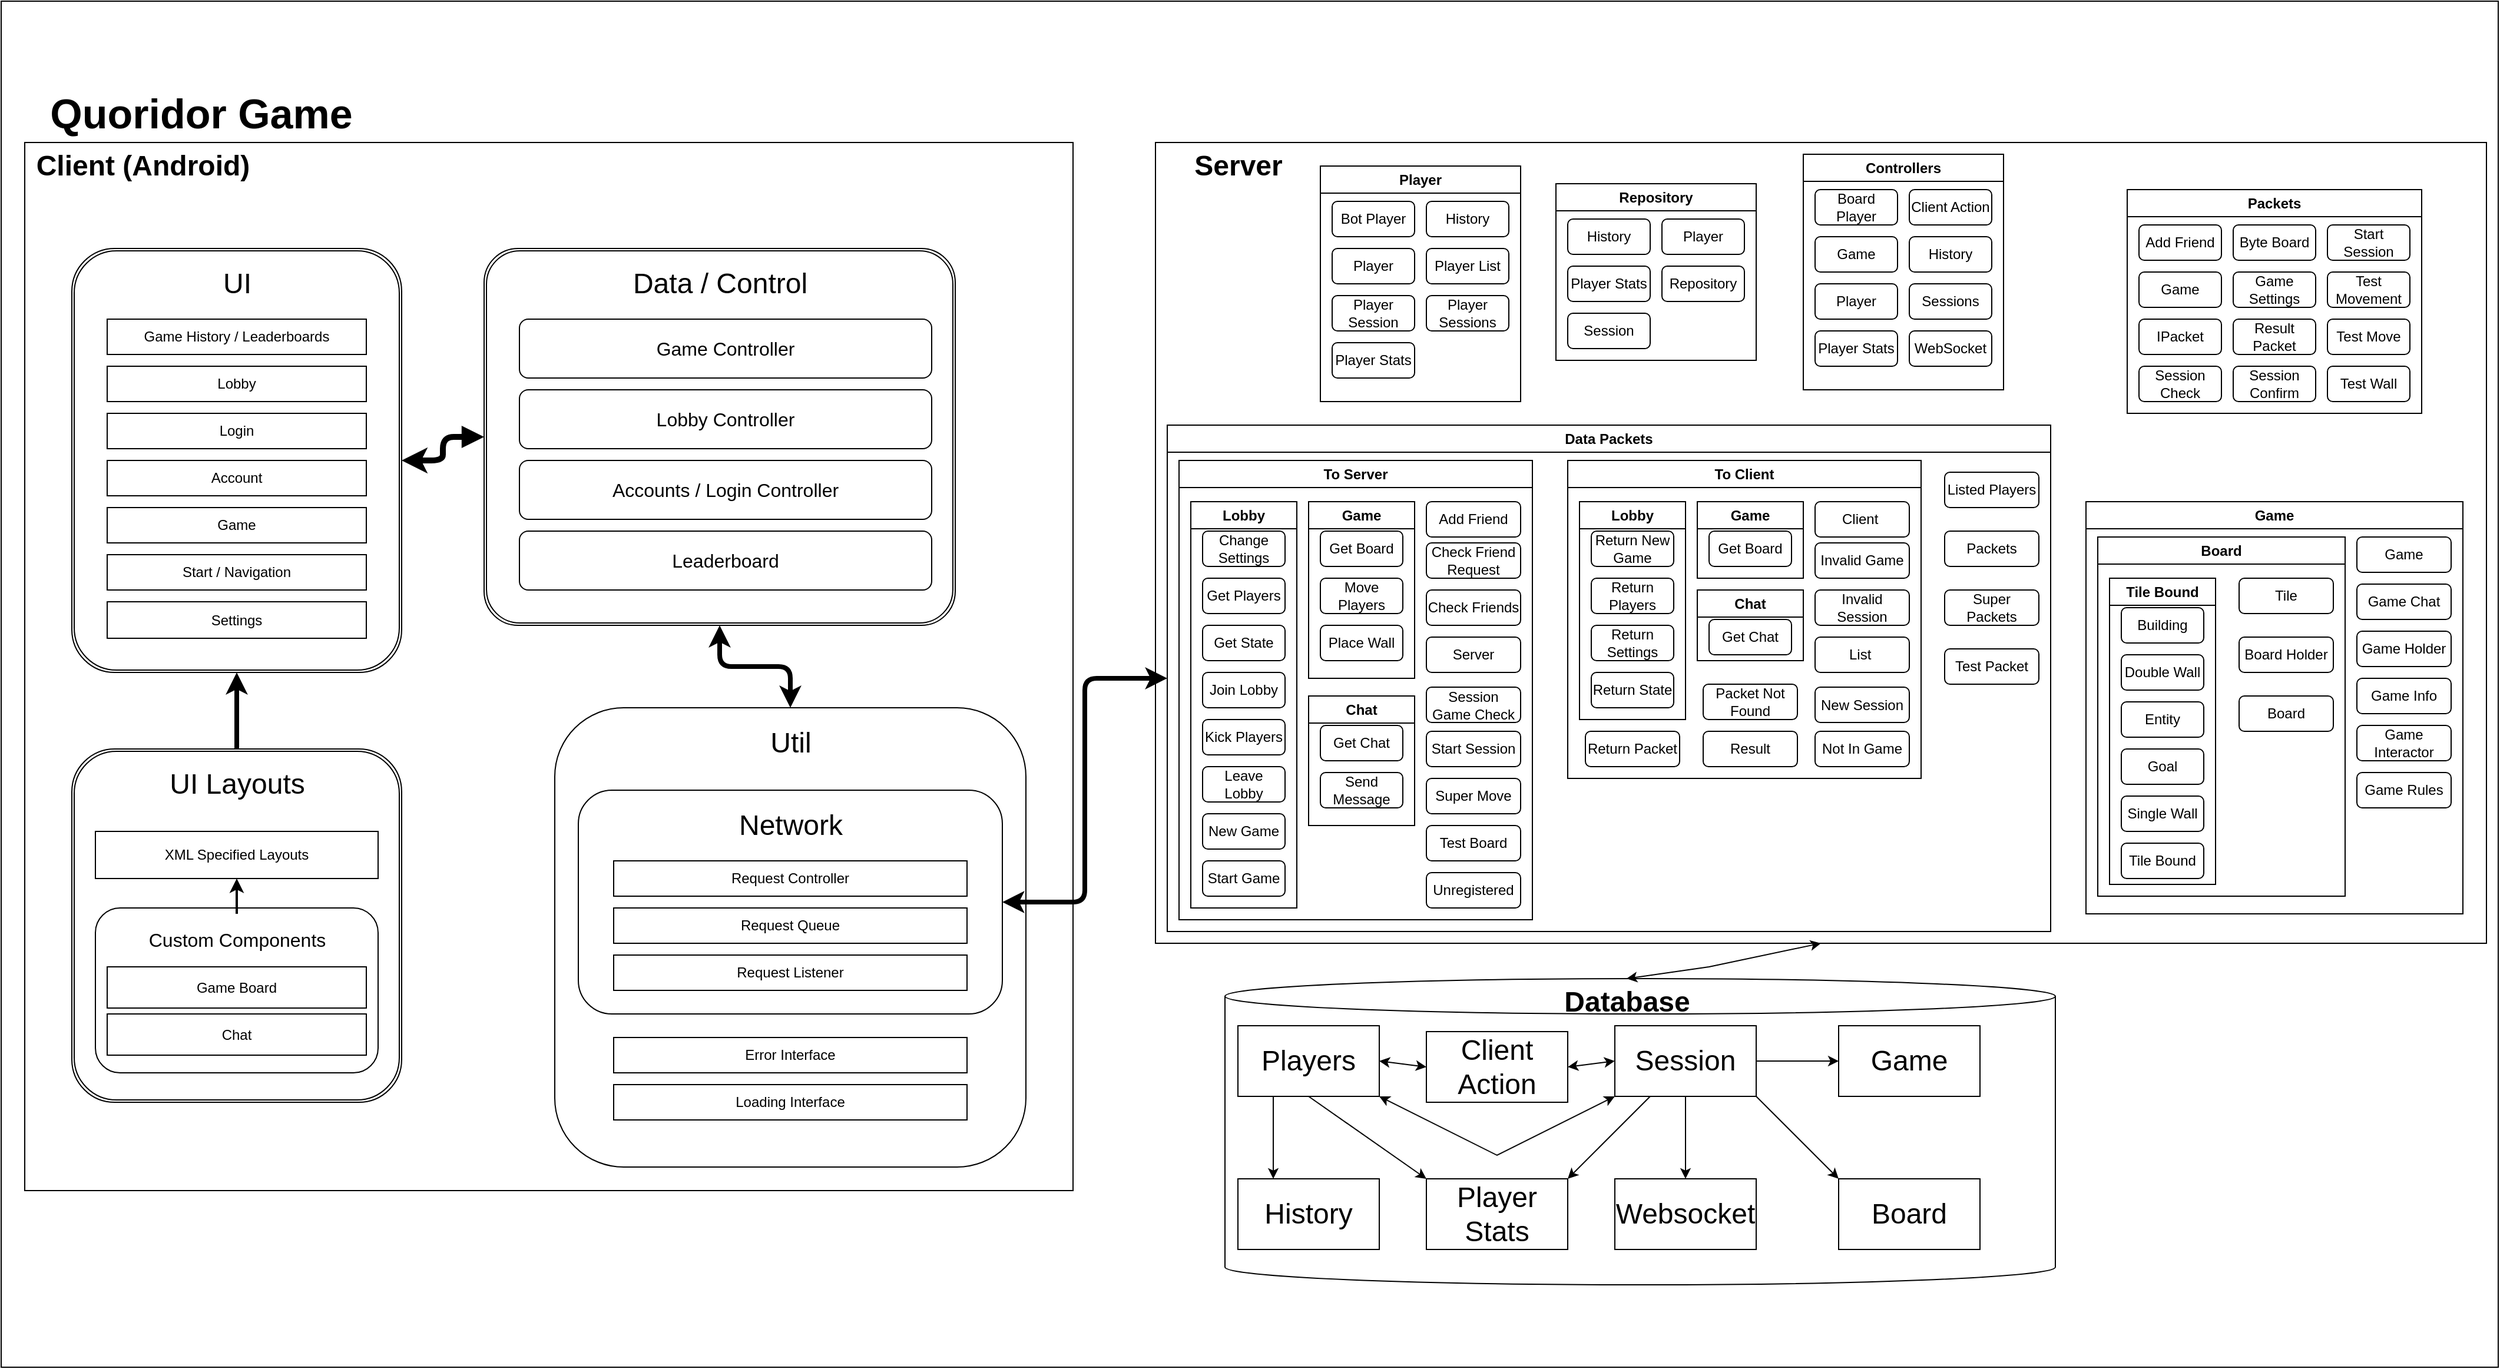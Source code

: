 <mxfile version="21.2.1" type="device">
  <diagram name="Page-1" id="90a13364-a465-7bf4-72fc-28e22215d7a0">
    <mxGraphModel dx="2311" dy="992" grid="1" gridSize="10" guides="1" tooltips="1" connect="1" arrows="1" fold="1" page="1" pageScale="1.5" pageWidth="1169" pageHeight="826" background="none" math="0" shadow="0">
      <root>
        <mxCell id="0" style=";html=1;" />
        <mxCell id="1" style=";html=1;" parent="0" />
        <mxCell id="-9g8WzVmE9GasTVq6OP3-2" value="" style="rounded=0;whiteSpace=wrap;html=1;" parent="1" vertex="1">
          <mxGeometry x="10" width="2120" height="1160" as="geometry" />
        </mxCell>
        <mxCell id="-9g8WzVmE9GasTVq6OP3-3" value="Quoridor Game" style="text;html=1;strokeColor=none;fillColor=none;align=center;verticalAlign=middle;whiteSpace=wrap;rounded=0;strokeWidth=4;fontSize=35;fontStyle=1" parent="1" vertex="1">
          <mxGeometry x="10" y="80" width="340" height="30" as="geometry" />
        </mxCell>
        <mxCell id="-9g8WzVmE9GasTVq6OP3-4" value="" style="rounded=0;whiteSpace=wrap;html=1;" parent="1" vertex="1">
          <mxGeometry x="990" y="120" width="1130" height="680" as="geometry" />
        </mxCell>
        <mxCell id="-9g8WzVmE9GasTVq6OP3-5" value="&lt;font style=&quot;font-size: 21px;&quot;&gt;&lt;br&gt;&lt;/font&gt;" style="shape=cylinder3;whiteSpace=wrap;html=1;boundedLbl=1;backgroundOutline=1;size=15;" parent="1" vertex="1">
          <mxGeometry x="1049" y="830" width="705" height="260" as="geometry" />
        </mxCell>
        <mxCell id="-9g8WzVmE9GasTVq6OP3-7" value="" style="whiteSpace=wrap;html=1;aspect=fixed;" parent="1" vertex="1">
          <mxGeometry x="30" y="120" width="890" height="890" as="geometry" />
        </mxCell>
        <mxCell id="-9g8WzVmE9GasTVq6OP3-8" value="Client (Android)" style="text;strokeColor=none;fillColor=none;html=1;fontSize=24;fontStyle=1;verticalAlign=middle;align=center;" parent="1" vertex="1">
          <mxGeometry x="30" y="120" width="200" height="40" as="geometry" />
        </mxCell>
        <mxCell id="-9g8WzVmE9GasTVq6OP3-10" value="" style="shape=ext;double=1;rounded=1;whiteSpace=wrap;html=1;arcSize=13;" parent="1" vertex="1">
          <mxGeometry x="70" y="210" width="280" height="360" as="geometry" />
        </mxCell>
        <mxCell id="-9g8WzVmE9GasTVq6OP3-11" value="&lt;span style=&quot;font-weight: normal;&quot;&gt;UI&lt;br&gt;&lt;/span&gt;" style="text;strokeColor=none;fillColor=none;html=1;fontSize=24;fontStyle=1;verticalAlign=middle;align=center;" parent="1" vertex="1">
          <mxGeometry x="160" y="220" width="100" height="40" as="geometry" />
        </mxCell>
        <mxCell id="-9g8WzVmE9GasTVq6OP3-12" value="Game History / Leaderboards" style="rounded=0;whiteSpace=wrap;html=1;" parent="1" vertex="1">
          <mxGeometry x="100" y="270" width="220" height="30" as="geometry" />
        </mxCell>
        <mxCell id="-9g8WzVmE9GasTVq6OP3-13" value="Lobby" style="rounded=0;whiteSpace=wrap;html=1;" parent="1" vertex="1">
          <mxGeometry x="100" y="310" width="220" height="30" as="geometry" />
        </mxCell>
        <mxCell id="-9g8WzVmE9GasTVq6OP3-14" value="Login" style="rounded=0;whiteSpace=wrap;html=1;" parent="1" vertex="1">
          <mxGeometry x="100" y="350" width="220" height="30" as="geometry" />
        </mxCell>
        <mxCell id="-9g8WzVmE9GasTVq6OP3-15" value="Account" style="rounded=0;whiteSpace=wrap;html=1;" parent="1" vertex="1">
          <mxGeometry x="100" y="390" width="220" height="30" as="geometry" />
        </mxCell>
        <mxCell id="-9g8WzVmE9GasTVq6OP3-16" value="Game" style="rounded=0;whiteSpace=wrap;html=1;" parent="1" vertex="1">
          <mxGeometry x="100" y="430" width="220" height="30" as="geometry" />
        </mxCell>
        <mxCell id="-9g8WzVmE9GasTVq6OP3-17" value="Start / Navigation" style="rounded=0;whiteSpace=wrap;html=1;" parent="1" vertex="1">
          <mxGeometry x="100" y="470" width="220" height="30" as="geometry" />
        </mxCell>
        <mxCell id="-9g8WzVmE9GasTVq6OP3-20" value="Settings" style="rounded=0;whiteSpace=wrap;html=1;" parent="1" vertex="1">
          <mxGeometry x="100" y="510" width="220" height="31" as="geometry" />
        </mxCell>
        <mxCell id="-9g8WzVmE9GasTVq6OP3-31" style="edgeStyle=orthogonalEdgeStyle;rounded=1;orthogonalLoop=1;jettySize=auto;html=1;endArrow=classic;endFill=1;strokeWidth=5;startArrow=block;startFill=1;" parent="1" source="-9g8WzVmE9GasTVq6OP3-22" target="-9g8WzVmE9GasTVq6OP3-10" edge="1">
          <mxGeometry relative="1" as="geometry" />
        </mxCell>
        <mxCell id="-9g8WzVmE9GasTVq6OP3-37" style="edgeStyle=orthogonalEdgeStyle;orthogonalLoop=1;jettySize=auto;html=1;exitX=0.5;exitY=1;exitDx=0;exitDy=0;entryX=0.5;entryY=0;entryDx=0;entryDy=0;strokeWidth=4;rounded=1;startArrow=classic;startFill=1;" parent="1" source="-9g8WzVmE9GasTVq6OP3-22" target="-9g8WzVmE9GasTVq6OP3-32" edge="1">
          <mxGeometry relative="1" as="geometry" />
        </mxCell>
        <mxCell id="-9g8WzVmE9GasTVq6OP3-22" value="" style="shape=ext;double=1;rounded=1;whiteSpace=wrap;html=1;arcSize=9;" parent="1" vertex="1">
          <mxGeometry x="420" y="210" width="400" height="320" as="geometry" />
        </mxCell>
        <mxCell id="-9g8WzVmE9GasTVq6OP3-23" value="&lt;span style=&quot;font-weight: 400;&quot;&gt;Data / Control&lt;br&gt;&lt;/span&gt;" style="text;strokeColor=none;fillColor=none;html=1;fontSize=24;fontStyle=1;verticalAlign=middle;align=center;" parent="1" vertex="1">
          <mxGeometry x="510" y="220" width="220" height="40" as="geometry" />
        </mxCell>
        <mxCell id="-9g8WzVmE9GasTVq6OP3-26" value="&lt;font style=&quot;font-size: 16px;&quot;&gt;Game Controller&lt;/font&gt;" style="rounded=1;whiteSpace=wrap;html=1;" parent="1" vertex="1">
          <mxGeometry x="450" y="270" width="350" height="50" as="geometry" />
        </mxCell>
        <mxCell id="-9g8WzVmE9GasTVq6OP3-27" value="&lt;font style=&quot;font-size: 16px;&quot;&gt;Lobby Controller&lt;/font&gt;" style="rounded=1;whiteSpace=wrap;html=1;" parent="1" vertex="1">
          <mxGeometry x="450" y="330" width="350" height="50" as="geometry" />
        </mxCell>
        <mxCell id="-9g8WzVmE9GasTVq6OP3-28" value="&lt;font style=&quot;font-size: 16px;&quot;&gt;Accounts / Login Controller&lt;/font&gt;" style="rounded=1;whiteSpace=wrap;html=1;" parent="1" vertex="1">
          <mxGeometry x="450" y="390" width="350" height="50" as="geometry" />
        </mxCell>
        <mxCell id="-9g8WzVmE9GasTVq6OP3-29" value="&lt;font style=&quot;font-size: 16px;&quot;&gt;Leaderboard&lt;/font&gt;" style="rounded=1;whiteSpace=wrap;html=1;" parent="1" vertex="1">
          <mxGeometry x="450" y="450" width="350" height="50" as="geometry" />
        </mxCell>
        <mxCell id="-9g8WzVmE9GasTVq6OP3-32" value="" style="rounded=1;whiteSpace=wrap;html=1;" parent="1" vertex="1">
          <mxGeometry x="480" y="600" width="400" height="390" as="geometry" />
        </mxCell>
        <mxCell id="-9g8WzVmE9GasTVq6OP3-34" value="&lt;span style=&quot;font-weight: 400;&quot;&gt;Util&lt;br&gt;&lt;/span&gt;" style="text;strokeColor=none;fillColor=none;html=1;fontSize=24;fontStyle=1;verticalAlign=middle;align=center;" parent="1" vertex="1">
          <mxGeometry x="570" y="610" width="220" height="40" as="geometry" />
        </mxCell>
        <mxCell id="-9g8WzVmE9GasTVq6OP3-47" style="edgeStyle=orthogonalEdgeStyle;rounded=1;orthogonalLoop=1;jettySize=auto;html=1;exitX=1;exitY=0.5;exitDx=0;exitDy=0;strokeWidth=4;startArrow=classic;startFill=1;entryX=0;entryY=0.5;entryDx=0;entryDy=0;" parent="1" source="-9g8WzVmE9GasTVq6OP3-35" target="Bu_OVVbjOdQVGgp33EG5-104" edge="1">
          <mxGeometry relative="1" as="geometry" />
        </mxCell>
        <mxCell id="-9g8WzVmE9GasTVq6OP3-35" value="" style="rounded=1;whiteSpace=wrap;html=1;" parent="1" vertex="1">
          <mxGeometry x="500" y="670" width="360" height="190" as="geometry" />
        </mxCell>
        <mxCell id="-9g8WzVmE9GasTVq6OP3-36" value="&lt;span style=&quot;font-weight: 400;&quot;&gt;Network&lt;br&gt;&lt;/span&gt;" style="text;strokeColor=none;fillColor=none;html=1;fontSize=24;fontStyle=1;verticalAlign=middle;align=center;" parent="1" vertex="1">
          <mxGeometry x="570" y="680" width="220" height="40" as="geometry" />
        </mxCell>
        <mxCell id="-9g8WzVmE9GasTVq6OP3-38" value="Request Controller" style="rounded=0;whiteSpace=wrap;html=1;" parent="1" vertex="1">
          <mxGeometry x="530" y="730" width="300" height="30" as="geometry" />
        </mxCell>
        <mxCell id="-9g8WzVmE9GasTVq6OP3-39" value="Request Listener" style="rounded=0;whiteSpace=wrap;html=1;" parent="1" vertex="1">
          <mxGeometry x="530" y="810" width="300" height="30" as="geometry" />
        </mxCell>
        <mxCell id="-9g8WzVmE9GasTVq6OP3-42" value="Loading Interface" style="rounded=0;whiteSpace=wrap;html=1;" parent="1" vertex="1">
          <mxGeometry x="530" y="920" width="300" height="30" as="geometry" />
        </mxCell>
        <mxCell id="-9g8WzVmE9GasTVq6OP3-45" value="Error Interface" style="rounded=0;whiteSpace=wrap;html=1;" parent="1" vertex="1">
          <mxGeometry x="530" y="880" width="300" height="30" as="geometry" />
        </mxCell>
        <mxCell id="-9g8WzVmE9GasTVq6OP3-49" value="Request Queue" style="rounded=0;whiteSpace=wrap;html=1;" parent="1" vertex="1">
          <mxGeometry x="530" y="770" width="300" height="30" as="geometry" />
        </mxCell>
        <mxCell id="-9g8WzVmE9GasTVq6OP3-63" style="edgeStyle=orthogonalEdgeStyle;rounded=1;orthogonalLoop=1;jettySize=auto;html=1;entryX=0.5;entryY=1;entryDx=0;entryDy=0;strokeWidth=4;" parent="1" source="-9g8WzVmE9GasTVq6OP3-52" target="-9g8WzVmE9GasTVq6OP3-10" edge="1">
          <mxGeometry relative="1" as="geometry" />
        </mxCell>
        <mxCell id="-9g8WzVmE9GasTVq6OP3-52" value="" style="shape=ext;double=1;rounded=1;whiteSpace=wrap;html=1;arcSize=13;" parent="1" vertex="1">
          <mxGeometry x="70" y="635" width="280" height="300" as="geometry" />
        </mxCell>
        <mxCell id="-9g8WzVmE9GasTVq6OP3-53" value="&lt;span style=&quot;font-weight: normal;&quot;&gt;UI Layouts&lt;br&gt;&lt;/span&gt;" style="text;strokeColor=none;fillColor=none;html=1;fontSize=24;fontStyle=1;verticalAlign=middle;align=center;" parent="1" vertex="1">
          <mxGeometry x="160" y="645" width="100" height="40" as="geometry" />
        </mxCell>
        <mxCell id="-9g8WzVmE9GasTVq6OP3-55" value="XML Specified Layouts" style="rounded=0;whiteSpace=wrap;html=1;" parent="1" vertex="1">
          <mxGeometry x="90" y="705" width="240" height="40" as="geometry" />
        </mxCell>
        <mxCell id="-9g8WzVmE9GasTVq6OP3-56" value="" style="rounded=1;whiteSpace=wrap;html=1;" parent="1" vertex="1">
          <mxGeometry x="90" y="770" width="240" height="140" as="geometry" />
        </mxCell>
        <mxCell id="-9g8WzVmE9GasTVq6OP3-60" style="edgeStyle=orthogonalEdgeStyle;rounded=1;orthogonalLoop=1;jettySize=auto;html=1;exitX=0.5;exitY=0;exitDx=0;exitDy=0;entryX=0.5;entryY=1;entryDx=0;entryDy=0;strokeWidth=3;strokeColor=none;" parent="1" source="-9g8WzVmE9GasTVq6OP3-57" target="-9g8WzVmE9GasTVq6OP3-55" edge="1">
          <mxGeometry relative="1" as="geometry" />
        </mxCell>
        <mxCell id="-9g8WzVmE9GasTVq6OP3-64" style="edgeStyle=orthogonalEdgeStyle;rounded=0;orthogonalLoop=1;jettySize=auto;html=1;entryX=0.5;entryY=1;entryDx=0;entryDy=0;strokeWidth=2;" parent="1" source="-9g8WzVmE9GasTVq6OP3-57" target="-9g8WzVmE9GasTVq6OP3-55" edge="1">
          <mxGeometry relative="1" as="geometry" />
        </mxCell>
        <mxCell id="-9g8WzVmE9GasTVq6OP3-57" value="&lt;span style=&quot;font-weight: 400; font-size: 16px;&quot;&gt;Custom Components&lt;br&gt;&lt;/span&gt;" style="text;strokeColor=none;fillColor=none;html=1;fontSize=24;fontStyle=1;verticalAlign=middle;align=center;" parent="1" vertex="1">
          <mxGeometry x="100" y="775" width="220" height="40" as="geometry" />
        </mxCell>
        <mxCell id="-9g8WzVmE9GasTVq6OP3-58" value="Game Board" style="rounded=0;whiteSpace=wrap;html=1;" parent="1" vertex="1">
          <mxGeometry x="100" y="820" width="220" height="35" as="geometry" />
        </mxCell>
        <mxCell id="-9g8WzVmE9GasTVq6OP3-59" value="Chat" style="rounded=0;whiteSpace=wrap;html=1;" parent="1" vertex="1">
          <mxGeometry x="100" y="860" width="220" height="35" as="geometry" />
        </mxCell>
        <mxCell id="Bu_OVVbjOdQVGgp33EG5-2" value="Database" style="text;strokeColor=none;fillColor=none;html=1;fontSize=24;fontStyle=1;verticalAlign=middle;align=center;" vertex="1" parent="1">
          <mxGeometry x="1340" y="830" width="100" height="40" as="geometry" />
        </mxCell>
        <mxCell id="Bu_OVVbjOdQVGgp33EG5-3" value="" style="endArrow=classic;startArrow=classic;html=1;rounded=0;entryX=0.5;entryY=1;entryDx=0;entryDy=0;exitX=0.5;exitY=0;exitDx=0;exitDy=0;" edge="1" parent="1" source="Bu_OVVbjOdQVGgp33EG5-2" target="-9g8WzVmE9GasTVq6OP3-4">
          <mxGeometry width="50" height="50" relative="1" as="geometry">
            <mxPoint x="1120" y="870" as="sourcePoint" />
            <mxPoint x="1170" y="820" as="targetPoint" />
            <Array as="points">
              <mxPoint x="1460" y="820" />
            </Array>
          </mxGeometry>
        </mxCell>
        <mxCell id="Bu_OVVbjOdQVGgp33EG5-4" value="&lt;font style=&quot;font-size: 24px;&quot;&gt;Players&lt;/font&gt;" style="rounded=0;whiteSpace=wrap;html=1;" vertex="1" parent="1">
          <mxGeometry x="1060" y="870" width="120" height="60" as="geometry" />
        </mxCell>
        <mxCell id="Bu_OVVbjOdQVGgp33EG5-5" value="&lt;font style=&quot;font-size: 24px;&quot;&gt;History&lt;/font&gt;" style="rounded=0;whiteSpace=wrap;html=1;" vertex="1" parent="1">
          <mxGeometry x="1060" y="1000" width="120" height="60" as="geometry" />
        </mxCell>
        <mxCell id="Bu_OVVbjOdQVGgp33EG5-6" value="" style="endArrow=classic;html=1;rounded=0;exitX=0.25;exitY=1;exitDx=0;exitDy=0;entryX=0.25;entryY=0;entryDx=0;entryDy=0;" edge="1" parent="1" source="Bu_OVVbjOdQVGgp33EG5-4" target="Bu_OVVbjOdQVGgp33EG5-5">
          <mxGeometry width="50" height="50" relative="1" as="geometry">
            <mxPoint x="1070" y="850" as="sourcePoint" />
            <mxPoint x="1120" y="800" as="targetPoint" />
          </mxGeometry>
        </mxCell>
        <mxCell id="Bu_OVVbjOdQVGgp33EG5-7" value="&lt;font style=&quot;font-size: 24px;&quot;&gt;Player Stats&lt;/font&gt;" style="rounded=0;whiteSpace=wrap;html=1;" vertex="1" parent="1">
          <mxGeometry x="1220" y="1000" width="120" height="60" as="geometry" />
        </mxCell>
        <mxCell id="Bu_OVVbjOdQVGgp33EG5-8" value="" style="endArrow=classic;html=1;rounded=0;exitX=0.5;exitY=1;exitDx=0;exitDy=0;entryX=0;entryY=0;entryDx=0;entryDy=0;" edge="1" parent="1" source="Bu_OVVbjOdQVGgp33EG5-4" target="Bu_OVVbjOdQVGgp33EG5-7">
          <mxGeometry width="50" height="50" relative="1" as="geometry">
            <mxPoint x="1070" y="830" as="sourcePoint" />
            <mxPoint x="1120" y="780" as="targetPoint" />
          </mxGeometry>
        </mxCell>
        <mxCell id="Bu_OVVbjOdQVGgp33EG5-9" value="&lt;font style=&quot;font-size: 24px;&quot;&gt;Game&lt;/font&gt;" style="rounded=0;whiteSpace=wrap;html=1;" vertex="1" parent="1">
          <mxGeometry x="1570" y="870" width="120" height="60" as="geometry" />
        </mxCell>
        <mxCell id="Bu_OVVbjOdQVGgp33EG5-10" value="&lt;font style=&quot;font-size: 24px;&quot;&gt;Session&lt;/font&gt;" style="rounded=0;whiteSpace=wrap;html=1;" vertex="1" parent="1">
          <mxGeometry x="1380" y="870" width="120" height="60" as="geometry" />
        </mxCell>
        <mxCell id="Bu_OVVbjOdQVGgp33EG5-11" value="&lt;font style=&quot;font-size: 24px;&quot;&gt;Websocket&lt;/font&gt;" style="rounded=0;whiteSpace=wrap;html=1;" vertex="1" parent="1">
          <mxGeometry x="1380" y="1000" width="120" height="60" as="geometry" />
        </mxCell>
        <mxCell id="Bu_OVVbjOdQVGgp33EG5-14" value="" style="endArrow=classic;html=1;rounded=0;exitX=0.5;exitY=1;exitDx=0;exitDy=0;entryX=0.5;entryY=0;entryDx=0;entryDy=0;" edge="1" parent="1" source="Bu_OVVbjOdQVGgp33EG5-10" target="Bu_OVVbjOdQVGgp33EG5-11">
          <mxGeometry width="50" height="50" relative="1" as="geometry">
            <mxPoint x="1070" y="810" as="sourcePoint" />
            <mxPoint x="1120" y="760" as="targetPoint" />
          </mxGeometry>
        </mxCell>
        <mxCell id="Bu_OVVbjOdQVGgp33EG5-15" value="&lt;font style=&quot;font-size: 24px;&quot;&gt;Board&lt;/font&gt;" style="rounded=0;whiteSpace=wrap;html=1;" vertex="1" parent="1">
          <mxGeometry x="1570" y="1000" width="120" height="60" as="geometry" />
        </mxCell>
        <mxCell id="Bu_OVVbjOdQVGgp33EG5-17" value="" style="endArrow=classic;html=1;rounded=0;exitX=1;exitY=1;exitDx=0;exitDy=0;entryX=0;entryY=0;entryDx=0;entryDy=0;" edge="1" parent="1" source="Bu_OVVbjOdQVGgp33EG5-10" target="Bu_OVVbjOdQVGgp33EG5-15">
          <mxGeometry width="50" height="50" relative="1" as="geometry">
            <mxPoint x="1070" y="810" as="sourcePoint" />
            <mxPoint x="1120" y="760" as="targetPoint" />
          </mxGeometry>
        </mxCell>
        <mxCell id="Bu_OVVbjOdQVGgp33EG5-18" value="" style="endArrow=classic;html=1;rounded=0;entryX=0;entryY=0.5;entryDx=0;entryDy=0;exitX=1;exitY=0.5;exitDx=0;exitDy=0;" edge="1" parent="1" source="Bu_OVVbjOdQVGgp33EG5-10" target="Bu_OVVbjOdQVGgp33EG5-9">
          <mxGeometry width="50" height="50" relative="1" as="geometry">
            <mxPoint x="1070" y="810" as="sourcePoint" />
            <mxPoint x="1120" y="760" as="targetPoint" />
          </mxGeometry>
        </mxCell>
        <mxCell id="Bu_OVVbjOdQVGgp33EG5-19" value="&lt;font style=&quot;font-size: 24px;&quot;&gt;Client Action&lt;/font&gt;" style="rounded=0;whiteSpace=wrap;html=1;" vertex="1" parent="1">
          <mxGeometry x="1220" y="875" width="120" height="60" as="geometry" />
        </mxCell>
        <mxCell id="Bu_OVVbjOdQVGgp33EG5-20" value="" style="endArrow=classic;startArrow=classic;html=1;rounded=0;exitX=1;exitY=0.5;exitDx=0;exitDy=0;entryX=0;entryY=0.5;entryDx=0;entryDy=0;" edge="1" parent="1" source="Bu_OVVbjOdQVGgp33EG5-4" target="Bu_OVVbjOdQVGgp33EG5-19">
          <mxGeometry width="50" height="50" relative="1" as="geometry">
            <mxPoint x="1070" y="780" as="sourcePoint" />
            <mxPoint x="1120" y="730" as="targetPoint" />
          </mxGeometry>
        </mxCell>
        <mxCell id="Bu_OVVbjOdQVGgp33EG5-21" value="" style="endArrow=classic;html=1;rounded=0;exitX=0.25;exitY=1;exitDx=0;exitDy=0;entryX=1;entryY=0;entryDx=0;entryDy=0;" edge="1" parent="1" source="Bu_OVVbjOdQVGgp33EG5-10" target="Bu_OVVbjOdQVGgp33EG5-7">
          <mxGeometry width="50" height="50" relative="1" as="geometry">
            <mxPoint x="1070" y="780" as="sourcePoint" />
            <mxPoint x="1120" y="730" as="targetPoint" />
          </mxGeometry>
        </mxCell>
        <mxCell id="Bu_OVVbjOdQVGgp33EG5-22" value="" style="endArrow=classic;startArrow=classic;html=1;rounded=0;exitX=1;exitY=0.5;exitDx=0;exitDy=0;entryX=0;entryY=0.5;entryDx=0;entryDy=0;" edge="1" parent="1" source="Bu_OVVbjOdQVGgp33EG5-19" target="Bu_OVVbjOdQVGgp33EG5-10">
          <mxGeometry width="50" height="50" relative="1" as="geometry">
            <mxPoint x="1070" y="780" as="sourcePoint" />
            <mxPoint x="1120" y="730" as="targetPoint" />
          </mxGeometry>
        </mxCell>
        <mxCell id="Bu_OVVbjOdQVGgp33EG5-24" value="" style="endArrow=classic;startArrow=classic;html=1;rounded=0;exitX=1;exitY=1;exitDx=0;exitDy=0;entryX=0;entryY=1;entryDx=0;entryDy=0;" edge="1" parent="1" source="Bu_OVVbjOdQVGgp33EG5-4" target="Bu_OVVbjOdQVGgp33EG5-10">
          <mxGeometry width="50" height="50" relative="1" as="geometry">
            <mxPoint x="1260" y="970" as="sourcePoint" />
            <mxPoint x="1310" y="920" as="targetPoint" />
            <Array as="points">
              <mxPoint x="1280" y="980" />
            </Array>
          </mxGeometry>
        </mxCell>
        <mxCell id="Bu_OVVbjOdQVGgp33EG5-25" value="Server" style="text;strokeColor=none;fillColor=none;html=1;fontSize=24;fontStyle=1;verticalAlign=middle;align=center;" vertex="1" parent="1">
          <mxGeometry x="1010" y="120" width="100" height="40" as="geometry" />
        </mxCell>
        <mxCell id="Bu_OVVbjOdQVGgp33EG5-43" value="Game" style="swimlane;whiteSpace=wrap;html=1;labelBorderColor=none;" vertex="1" parent="1">
          <mxGeometry x="1780" y="425" width="320" height="350" as="geometry">
            <mxRectangle x="1000" y="130" width="70" height="30" as="alternateBounds" />
          </mxGeometry>
        </mxCell>
        <mxCell id="Bu_OVVbjOdQVGgp33EG5-49" value="Game" style="rounded=1;whiteSpace=wrap;html=1;" vertex="1" parent="Bu_OVVbjOdQVGgp33EG5-43">
          <mxGeometry x="230" y="30" width="80" height="30" as="geometry" />
        </mxCell>
        <mxCell id="Bu_OVVbjOdQVGgp33EG5-50" value="Game Chat" style="rounded=1;whiteSpace=wrap;html=1;" vertex="1" parent="Bu_OVVbjOdQVGgp33EG5-43">
          <mxGeometry x="230" y="70" width="80" height="30" as="geometry" />
        </mxCell>
        <mxCell id="Bu_OVVbjOdQVGgp33EG5-51" value="Game Holder" style="rounded=1;whiteSpace=wrap;html=1;" vertex="1" parent="Bu_OVVbjOdQVGgp33EG5-43">
          <mxGeometry x="230" y="110" width="80" height="30" as="geometry" />
        </mxCell>
        <mxCell id="Bu_OVVbjOdQVGgp33EG5-52" value="Game Info" style="rounded=1;whiteSpace=wrap;html=1;" vertex="1" parent="Bu_OVVbjOdQVGgp33EG5-43">
          <mxGeometry x="230" y="150" width="80" height="30" as="geometry" />
        </mxCell>
        <mxCell id="Bu_OVVbjOdQVGgp33EG5-53" value="Game Interactor" style="rounded=1;whiteSpace=wrap;html=1;" vertex="1" parent="Bu_OVVbjOdQVGgp33EG5-43">
          <mxGeometry x="230" y="190" width="80" height="30" as="geometry" />
        </mxCell>
        <mxCell id="Bu_OVVbjOdQVGgp33EG5-54" value="Game Rules" style="rounded=1;whiteSpace=wrap;html=1;" vertex="1" parent="Bu_OVVbjOdQVGgp33EG5-43">
          <mxGeometry x="230" y="230" width="80" height="30" as="geometry" />
        </mxCell>
        <mxCell id="Bu_OVVbjOdQVGgp33EG5-30" value="Board" style="swimlane;whiteSpace=wrap;html=1;" vertex="1" parent="Bu_OVVbjOdQVGgp33EG5-43">
          <mxGeometry x="10" y="30" width="210" height="305" as="geometry">
            <mxRectangle x="10" y="30" width="80" height="30" as="alternateBounds" />
          </mxGeometry>
        </mxCell>
        <mxCell id="Bu_OVVbjOdQVGgp33EG5-47" value="Tile" style="rounded=1;whiteSpace=wrap;html=1;" vertex="1" parent="Bu_OVVbjOdQVGgp33EG5-30">
          <mxGeometry x="120" y="35" width="80" height="30" as="geometry" />
        </mxCell>
        <mxCell id="Bu_OVVbjOdQVGgp33EG5-46" value="Board Holder" style="rounded=1;whiteSpace=wrap;html=1;" vertex="1" parent="Bu_OVVbjOdQVGgp33EG5-30">
          <mxGeometry x="120" y="85" width="80" height="30" as="geometry" />
        </mxCell>
        <mxCell id="Bu_OVVbjOdQVGgp33EG5-45" value="Board" style="rounded=1;whiteSpace=wrap;html=1;" vertex="1" parent="Bu_OVVbjOdQVGgp33EG5-30">
          <mxGeometry x="120" y="135" width="80" height="30" as="geometry" />
        </mxCell>
        <mxCell id="Bu_OVVbjOdQVGgp33EG5-28" value="Tile Bound" style="swimlane;whiteSpace=wrap;html=1;" vertex="1" parent="Bu_OVVbjOdQVGgp33EG5-30">
          <mxGeometry x="10" y="35" width="90" height="260" as="geometry">
            <mxRectangle x="10" y="35" width="100" height="30" as="alternateBounds" />
          </mxGeometry>
        </mxCell>
        <mxCell id="Bu_OVVbjOdQVGgp33EG5-29" value="Building" style="rounded=1;whiteSpace=wrap;html=1;" vertex="1" parent="Bu_OVVbjOdQVGgp33EG5-28">
          <mxGeometry x="10" y="25" width="70" height="30" as="geometry" />
        </mxCell>
        <mxCell id="Bu_OVVbjOdQVGgp33EG5-31" value="Double Wall" style="rounded=1;whiteSpace=wrap;html=1;" vertex="1" parent="Bu_OVVbjOdQVGgp33EG5-28">
          <mxGeometry x="10" y="65" width="70" height="30" as="geometry" />
        </mxCell>
        <mxCell id="Bu_OVVbjOdQVGgp33EG5-32" value="Entity" style="rounded=1;whiteSpace=wrap;html=1;" vertex="1" parent="Bu_OVVbjOdQVGgp33EG5-28">
          <mxGeometry x="10" y="105" width="70" height="30" as="geometry" />
        </mxCell>
        <mxCell id="Bu_OVVbjOdQVGgp33EG5-33" value="Goal" style="rounded=1;whiteSpace=wrap;html=1;" vertex="1" parent="Bu_OVVbjOdQVGgp33EG5-28">
          <mxGeometry x="10" y="145" width="70" height="30" as="geometry" />
        </mxCell>
        <mxCell id="Bu_OVVbjOdQVGgp33EG5-34" value="Single Wall" style="rounded=1;whiteSpace=wrap;html=1;" vertex="1" parent="Bu_OVVbjOdQVGgp33EG5-28">
          <mxGeometry x="10" y="185" width="70" height="30" as="geometry" />
        </mxCell>
        <mxCell id="Bu_OVVbjOdQVGgp33EG5-35" value="Tile Bound" style="rounded=1;whiteSpace=wrap;html=1;" vertex="1" parent="Bu_OVVbjOdQVGgp33EG5-28">
          <mxGeometry x="10" y="225" width="70" height="30" as="geometry" />
        </mxCell>
        <mxCell id="Bu_OVVbjOdQVGgp33EG5-55" value="Player" style="swimlane;whiteSpace=wrap;html=1;" vertex="1" parent="1">
          <mxGeometry x="1130" y="140" width="170" height="200" as="geometry">
            <mxRectangle x="1370" y="130" width="80" height="30" as="alternateBounds" />
          </mxGeometry>
        </mxCell>
        <mxCell id="Bu_OVVbjOdQVGgp33EG5-59" value="Player List" style="rounded=1;whiteSpace=wrap;html=1;" vertex="1" parent="Bu_OVVbjOdQVGgp33EG5-55">
          <mxGeometry x="90" y="70" width="70" height="30" as="geometry" />
        </mxCell>
        <mxCell id="Bu_OVVbjOdQVGgp33EG5-61" value="Player Sessions" style="rounded=1;whiteSpace=wrap;html=1;" vertex="1" parent="Bu_OVVbjOdQVGgp33EG5-55">
          <mxGeometry x="90" y="110" width="70" height="30" as="geometry" />
        </mxCell>
        <mxCell id="Bu_OVVbjOdQVGgp33EG5-57" value="History" style="rounded=1;whiteSpace=wrap;html=1;movable=1;resizable=1;rotatable=1;deletable=1;editable=1;locked=0;connectable=1;" vertex="1" parent="Bu_OVVbjOdQVGgp33EG5-55">
          <mxGeometry x="90" y="30" width="70" height="30" as="geometry" />
        </mxCell>
        <mxCell id="Bu_OVVbjOdQVGgp33EG5-56" value="Bot Player" style="rounded=1;whiteSpace=wrap;html=1;" vertex="1" parent="Bu_OVVbjOdQVGgp33EG5-55">
          <mxGeometry x="10" y="30" width="70" height="30" as="geometry" />
        </mxCell>
        <mxCell id="Bu_OVVbjOdQVGgp33EG5-58" value="Player" style="rounded=1;whiteSpace=wrap;html=1;" vertex="1" parent="Bu_OVVbjOdQVGgp33EG5-55">
          <mxGeometry x="10" y="70" width="70" height="30" as="geometry" />
        </mxCell>
        <mxCell id="Bu_OVVbjOdQVGgp33EG5-60" value="Player Session" style="rounded=1;whiteSpace=wrap;html=1;" vertex="1" parent="Bu_OVVbjOdQVGgp33EG5-55">
          <mxGeometry x="10" y="110" width="70" height="30" as="geometry" />
        </mxCell>
        <mxCell id="Bu_OVVbjOdQVGgp33EG5-62" value="Player Stats" style="rounded=1;whiteSpace=wrap;html=1;" vertex="1" parent="Bu_OVVbjOdQVGgp33EG5-55">
          <mxGeometry x="10" y="150" width="70" height="30" as="geometry" />
        </mxCell>
        <mxCell id="Bu_OVVbjOdQVGgp33EG5-64" value="Controllers" style="swimlane;whiteSpace=wrap;html=1;" vertex="1" parent="1">
          <mxGeometry x="1540" y="130" width="170" height="200" as="geometry">
            <mxRectangle x="1520" y="130" width="80" height="30" as="alternateBounds" />
          </mxGeometry>
        </mxCell>
        <mxCell id="Bu_OVVbjOdQVGgp33EG5-65" value="History" style="rounded=1;whiteSpace=wrap;html=1;" vertex="1" parent="Bu_OVVbjOdQVGgp33EG5-64">
          <mxGeometry x="90" y="70" width="70" height="30" as="geometry" />
        </mxCell>
        <mxCell id="Bu_OVVbjOdQVGgp33EG5-66" value="Sessions" style="rounded=1;whiteSpace=wrap;html=1;" vertex="1" parent="Bu_OVVbjOdQVGgp33EG5-64">
          <mxGeometry x="90" y="110" width="70" height="30" as="geometry" />
        </mxCell>
        <mxCell id="Bu_OVVbjOdQVGgp33EG5-67" value="Client Action" style="rounded=1;whiteSpace=wrap;html=1;movable=1;resizable=1;rotatable=1;deletable=1;editable=1;locked=0;connectable=1;" vertex="1" parent="Bu_OVVbjOdQVGgp33EG5-64">
          <mxGeometry x="90" y="30" width="70" height="30" as="geometry" />
        </mxCell>
        <mxCell id="Bu_OVVbjOdQVGgp33EG5-68" value="Board Player" style="rounded=1;whiteSpace=wrap;html=1;" vertex="1" parent="Bu_OVVbjOdQVGgp33EG5-64">
          <mxGeometry x="10" y="30" width="70" height="30" as="geometry" />
        </mxCell>
        <mxCell id="Bu_OVVbjOdQVGgp33EG5-69" value="Game" style="rounded=1;whiteSpace=wrap;html=1;" vertex="1" parent="Bu_OVVbjOdQVGgp33EG5-64">
          <mxGeometry x="10" y="70" width="70" height="30" as="geometry" />
        </mxCell>
        <mxCell id="Bu_OVVbjOdQVGgp33EG5-70" value="Player" style="rounded=1;whiteSpace=wrap;html=1;" vertex="1" parent="Bu_OVVbjOdQVGgp33EG5-64">
          <mxGeometry x="10" y="110" width="70" height="30" as="geometry" />
        </mxCell>
        <mxCell id="Bu_OVVbjOdQVGgp33EG5-71" value="Player Stats" style="rounded=1;whiteSpace=wrap;html=1;" vertex="1" parent="Bu_OVVbjOdQVGgp33EG5-64">
          <mxGeometry x="10" y="150" width="70" height="30" as="geometry" />
        </mxCell>
        <mxCell id="Bu_OVVbjOdQVGgp33EG5-72" value="WebSocket" style="rounded=1;whiteSpace=wrap;html=1;" vertex="1" parent="Bu_OVVbjOdQVGgp33EG5-64">
          <mxGeometry x="90" y="150" width="70" height="30" as="geometry" />
        </mxCell>
        <mxCell id="Bu_OVVbjOdQVGgp33EG5-74" value="Repository" style="swimlane;whiteSpace=wrap;html=1;" vertex="1" parent="1">
          <mxGeometry x="1330" y="155" width="170" height="150" as="geometry">
            <mxRectangle x="1370" y="130" width="80" height="30" as="alternateBounds" />
          </mxGeometry>
        </mxCell>
        <mxCell id="Bu_OVVbjOdQVGgp33EG5-75" value="Repository" style="rounded=1;whiteSpace=wrap;html=1;" vertex="1" parent="Bu_OVVbjOdQVGgp33EG5-74">
          <mxGeometry x="90" y="70" width="70" height="30" as="geometry" />
        </mxCell>
        <mxCell id="Bu_OVVbjOdQVGgp33EG5-77" value="Player" style="rounded=1;whiteSpace=wrap;html=1;movable=1;resizable=1;rotatable=1;deletable=1;editable=1;locked=0;connectable=1;" vertex="1" parent="Bu_OVVbjOdQVGgp33EG5-74">
          <mxGeometry x="90" y="30" width="70" height="30" as="geometry" />
        </mxCell>
        <mxCell id="Bu_OVVbjOdQVGgp33EG5-78" value="History" style="rounded=1;whiteSpace=wrap;html=1;" vertex="1" parent="Bu_OVVbjOdQVGgp33EG5-74">
          <mxGeometry x="10" y="30" width="70" height="30" as="geometry" />
        </mxCell>
        <mxCell id="Bu_OVVbjOdQVGgp33EG5-79" value="Player Stats" style="rounded=1;whiteSpace=wrap;html=1;" vertex="1" parent="Bu_OVVbjOdQVGgp33EG5-74">
          <mxGeometry x="10" y="70" width="70" height="30" as="geometry" />
        </mxCell>
        <mxCell id="Bu_OVVbjOdQVGgp33EG5-80" value="Session" style="rounded=1;whiteSpace=wrap;html=1;" vertex="1" parent="Bu_OVVbjOdQVGgp33EG5-74">
          <mxGeometry x="10" y="110" width="70" height="30" as="geometry" />
        </mxCell>
        <mxCell id="Bu_OVVbjOdQVGgp33EG5-82" value="Packets" style="swimlane;whiteSpace=wrap;html=1;" vertex="1" parent="1">
          <mxGeometry x="1815" y="160" width="250" height="190" as="geometry">
            <mxRectangle x="1570" y="140" width="80" height="30" as="alternateBounds" />
          </mxGeometry>
        </mxCell>
        <mxCell id="Bu_OVVbjOdQVGgp33EG5-83" value="Game Settings" style="rounded=1;whiteSpace=wrap;html=1;" vertex="1" parent="Bu_OVVbjOdQVGgp33EG5-82">
          <mxGeometry x="90" y="70" width="70" height="30" as="geometry" />
        </mxCell>
        <mxCell id="Bu_OVVbjOdQVGgp33EG5-84" value="Result Packet" style="rounded=1;whiteSpace=wrap;html=1;" vertex="1" parent="Bu_OVVbjOdQVGgp33EG5-82">
          <mxGeometry x="90" y="110" width="70" height="30" as="geometry" />
        </mxCell>
        <mxCell id="Bu_OVVbjOdQVGgp33EG5-85" value="Byte Board" style="rounded=1;whiteSpace=wrap;html=1;movable=1;resizable=1;rotatable=1;deletable=1;editable=1;locked=0;connectable=1;" vertex="1" parent="Bu_OVVbjOdQVGgp33EG5-82">
          <mxGeometry x="90" y="30" width="70" height="30" as="geometry" />
        </mxCell>
        <mxCell id="Bu_OVVbjOdQVGgp33EG5-86" value="Add Friend" style="rounded=1;whiteSpace=wrap;html=1;" vertex="1" parent="Bu_OVVbjOdQVGgp33EG5-82">
          <mxGeometry x="10" y="30" width="70" height="30" as="geometry" />
        </mxCell>
        <mxCell id="Bu_OVVbjOdQVGgp33EG5-87" value="Game" style="rounded=1;whiteSpace=wrap;html=1;" vertex="1" parent="Bu_OVVbjOdQVGgp33EG5-82">
          <mxGeometry x="10" y="70" width="70" height="30" as="geometry" />
        </mxCell>
        <mxCell id="Bu_OVVbjOdQVGgp33EG5-88" value="IPacket" style="rounded=1;whiteSpace=wrap;html=1;" vertex="1" parent="Bu_OVVbjOdQVGgp33EG5-82">
          <mxGeometry x="10" y="110" width="70" height="30" as="geometry" />
        </mxCell>
        <mxCell id="Bu_OVVbjOdQVGgp33EG5-89" value="Session Check" style="rounded=1;whiteSpace=wrap;html=1;" vertex="1" parent="Bu_OVVbjOdQVGgp33EG5-82">
          <mxGeometry x="10" y="150" width="70" height="30" as="geometry" />
        </mxCell>
        <mxCell id="Bu_OVVbjOdQVGgp33EG5-98" value="Session Confirm" style="rounded=1;whiteSpace=wrap;html=1;movable=1;resizable=1;rotatable=1;deletable=1;editable=1;locked=0;connectable=1;" vertex="1" parent="Bu_OVVbjOdQVGgp33EG5-82">
          <mxGeometry x="90" y="150" width="70" height="30" as="geometry" />
        </mxCell>
        <mxCell id="Bu_OVVbjOdQVGgp33EG5-99" value="Start Session" style="rounded=1;whiteSpace=wrap;html=1;" vertex="1" parent="Bu_OVVbjOdQVGgp33EG5-82">
          <mxGeometry x="170" y="30" width="70" height="30" as="geometry" />
        </mxCell>
        <mxCell id="Bu_OVVbjOdQVGgp33EG5-100" value="Test Movement" style="rounded=1;whiteSpace=wrap;html=1;" vertex="1" parent="Bu_OVVbjOdQVGgp33EG5-82">
          <mxGeometry x="170" y="70" width="70" height="30" as="geometry" />
        </mxCell>
        <mxCell id="Bu_OVVbjOdQVGgp33EG5-101" value="Test Move" style="rounded=1;whiteSpace=wrap;html=1;" vertex="1" parent="Bu_OVVbjOdQVGgp33EG5-82">
          <mxGeometry x="170" y="110" width="70" height="30" as="geometry" />
        </mxCell>
        <mxCell id="Bu_OVVbjOdQVGgp33EG5-102" value="Test Wall" style="rounded=1;whiteSpace=wrap;html=1;" vertex="1" parent="Bu_OVVbjOdQVGgp33EG5-82">
          <mxGeometry x="170" y="150" width="70" height="30" as="geometry" />
        </mxCell>
        <mxCell id="Bu_OVVbjOdQVGgp33EG5-104" value="Data Packets" style="swimlane;whiteSpace=wrap;html=1;labelBorderColor=none;startSize=23;" vertex="1" parent="1">
          <mxGeometry x="1000" y="360" width="750" height="430" as="geometry">
            <mxRectangle x="1000" y="130" width="70" height="30" as="alternateBounds" />
          </mxGeometry>
        </mxCell>
        <mxCell id="Bu_OVVbjOdQVGgp33EG5-107" value="Test Packet" style="rounded=1;whiteSpace=wrap;html=1;" vertex="1" parent="Bu_OVVbjOdQVGgp33EG5-104">
          <mxGeometry x="660" y="190" width="80" height="30" as="geometry" />
        </mxCell>
        <mxCell id="Bu_OVVbjOdQVGgp33EG5-108" value="Listed Players" style="rounded=1;whiteSpace=wrap;html=1;" vertex="1" parent="Bu_OVVbjOdQVGgp33EG5-104">
          <mxGeometry x="660" y="40" width="80" height="30" as="geometry" />
        </mxCell>
        <mxCell id="Bu_OVVbjOdQVGgp33EG5-109" value="Super Packets" style="rounded=1;whiteSpace=wrap;html=1;" vertex="1" parent="Bu_OVVbjOdQVGgp33EG5-104">
          <mxGeometry x="660" y="140" width="80" height="30" as="geometry" />
        </mxCell>
        <mxCell id="Bu_OVVbjOdQVGgp33EG5-110" value="Packets" style="rounded=1;whiteSpace=wrap;html=1;" vertex="1" parent="Bu_OVVbjOdQVGgp33EG5-104">
          <mxGeometry x="660" y="90" width="80" height="30" as="geometry" />
        </mxCell>
        <mxCell id="Bu_OVVbjOdQVGgp33EG5-111" value="To Server" style="swimlane;whiteSpace=wrap;html=1;" vertex="1" parent="Bu_OVVbjOdQVGgp33EG5-104">
          <mxGeometry x="10" y="30" width="300" height="390" as="geometry">
            <mxRectangle x="10" y="30" width="80" height="30" as="alternateBounds" />
          </mxGeometry>
        </mxCell>
        <mxCell id="Bu_OVVbjOdQVGgp33EG5-112" value="Add Friend" style="rounded=1;whiteSpace=wrap;html=1;" vertex="1" parent="Bu_OVVbjOdQVGgp33EG5-111">
          <mxGeometry x="210" y="35" width="80" height="30" as="geometry" />
        </mxCell>
        <mxCell id="Bu_OVVbjOdQVGgp33EG5-113" value="Check Friend Request" style="rounded=1;whiteSpace=wrap;html=1;" vertex="1" parent="Bu_OVVbjOdQVGgp33EG5-111">
          <mxGeometry x="210" y="70" width="80" height="30" as="geometry" />
        </mxCell>
        <mxCell id="Bu_OVVbjOdQVGgp33EG5-114" value="Check Friends" style="rounded=1;whiteSpace=wrap;html=1;" vertex="1" parent="Bu_OVVbjOdQVGgp33EG5-111">
          <mxGeometry x="210" y="110" width="80" height="30" as="geometry" />
        </mxCell>
        <mxCell id="Bu_OVVbjOdQVGgp33EG5-115" value="Lobby" style="swimlane;whiteSpace=wrap;html=1;" vertex="1" parent="Bu_OVVbjOdQVGgp33EG5-111">
          <mxGeometry x="10" y="35" width="90" height="345" as="geometry">
            <mxRectangle x="10" y="35" width="100" height="30" as="alternateBounds" />
          </mxGeometry>
        </mxCell>
        <mxCell id="Bu_OVVbjOdQVGgp33EG5-116" value="Change Settings" style="rounded=1;whiteSpace=wrap;html=1;" vertex="1" parent="Bu_OVVbjOdQVGgp33EG5-115">
          <mxGeometry x="10" y="25" width="70" height="30" as="geometry" />
        </mxCell>
        <mxCell id="Bu_OVVbjOdQVGgp33EG5-117" value="Get Players" style="rounded=1;whiteSpace=wrap;html=1;" vertex="1" parent="Bu_OVVbjOdQVGgp33EG5-115">
          <mxGeometry x="10" y="65" width="70" height="30" as="geometry" />
        </mxCell>
        <mxCell id="Bu_OVVbjOdQVGgp33EG5-118" value="Get State" style="rounded=1;whiteSpace=wrap;html=1;" vertex="1" parent="Bu_OVVbjOdQVGgp33EG5-115">
          <mxGeometry x="10" y="105" width="70" height="30" as="geometry" />
        </mxCell>
        <mxCell id="Bu_OVVbjOdQVGgp33EG5-119" value="Join Lobby" style="rounded=1;whiteSpace=wrap;html=1;" vertex="1" parent="Bu_OVVbjOdQVGgp33EG5-115">
          <mxGeometry x="10" y="145" width="70" height="30" as="geometry" />
        </mxCell>
        <mxCell id="Bu_OVVbjOdQVGgp33EG5-120" value="Kick Players" style="rounded=1;whiteSpace=wrap;html=1;" vertex="1" parent="Bu_OVVbjOdQVGgp33EG5-115">
          <mxGeometry x="10" y="185" width="70" height="30" as="geometry" />
        </mxCell>
        <mxCell id="Bu_OVVbjOdQVGgp33EG5-121" value="Leave Lobby" style="rounded=1;whiteSpace=wrap;html=1;" vertex="1" parent="Bu_OVVbjOdQVGgp33EG5-115">
          <mxGeometry x="10" y="225" width="70" height="30" as="geometry" />
        </mxCell>
        <mxCell id="Bu_OVVbjOdQVGgp33EG5-122" value="New Game" style="rounded=1;whiteSpace=wrap;html=1;" vertex="1" parent="Bu_OVVbjOdQVGgp33EG5-115">
          <mxGeometry x="10" y="265" width="70" height="30" as="geometry" />
        </mxCell>
        <mxCell id="Bu_OVVbjOdQVGgp33EG5-123" value="Start Game" style="rounded=1;whiteSpace=wrap;html=1;" vertex="1" parent="Bu_OVVbjOdQVGgp33EG5-115">
          <mxGeometry x="10" y="305" width="70" height="30" as="geometry" />
        </mxCell>
        <mxCell id="Bu_OVVbjOdQVGgp33EG5-124" value="Game" style="swimlane;whiteSpace=wrap;html=1;startSize=23;" vertex="1" parent="Bu_OVVbjOdQVGgp33EG5-111">
          <mxGeometry x="110" y="35" width="90" height="150" as="geometry">
            <mxRectangle x="10" y="35" width="100" height="30" as="alternateBounds" />
          </mxGeometry>
        </mxCell>
        <mxCell id="Bu_OVVbjOdQVGgp33EG5-125" value="Get Board" style="rounded=1;whiteSpace=wrap;html=1;" vertex="1" parent="Bu_OVVbjOdQVGgp33EG5-124">
          <mxGeometry x="10" y="25" width="70" height="30" as="geometry" />
        </mxCell>
        <mxCell id="Bu_OVVbjOdQVGgp33EG5-126" value="Move Players" style="rounded=1;whiteSpace=wrap;html=1;" vertex="1" parent="Bu_OVVbjOdQVGgp33EG5-124">
          <mxGeometry x="10" y="65" width="70" height="30" as="geometry" />
        </mxCell>
        <mxCell id="Bu_OVVbjOdQVGgp33EG5-127" value="Place Wall" style="rounded=1;whiteSpace=wrap;html=1;" vertex="1" parent="Bu_OVVbjOdQVGgp33EG5-124">
          <mxGeometry x="10" y="105" width="70" height="30" as="geometry" />
        </mxCell>
        <mxCell id="Bu_OVVbjOdQVGgp33EG5-133" value="Chat" style="swimlane;whiteSpace=wrap;html=1;startSize=23;" vertex="1" parent="Bu_OVVbjOdQVGgp33EG5-111">
          <mxGeometry x="110" y="200" width="90" height="110" as="geometry">
            <mxRectangle x="10" y="35" width="100" height="30" as="alternateBounds" />
          </mxGeometry>
        </mxCell>
        <mxCell id="Bu_OVVbjOdQVGgp33EG5-134" value="Get Chat" style="rounded=1;whiteSpace=wrap;html=1;" vertex="1" parent="Bu_OVVbjOdQVGgp33EG5-133">
          <mxGeometry x="10" y="25" width="70" height="30" as="geometry" />
        </mxCell>
        <mxCell id="Bu_OVVbjOdQVGgp33EG5-135" value="Send Message" style="rounded=1;whiteSpace=wrap;html=1;" vertex="1" parent="Bu_OVVbjOdQVGgp33EG5-133">
          <mxGeometry x="10" y="65" width="70" height="30" as="geometry" />
        </mxCell>
        <mxCell id="Bu_OVVbjOdQVGgp33EG5-137" value="Server" style="rounded=1;whiteSpace=wrap;html=1;" vertex="1" parent="Bu_OVVbjOdQVGgp33EG5-111">
          <mxGeometry x="210" y="150" width="80" height="30" as="geometry" />
        </mxCell>
        <mxCell id="Bu_OVVbjOdQVGgp33EG5-138" value="Session Game Check" style="rounded=1;whiteSpace=wrap;html=1;" vertex="1" parent="Bu_OVVbjOdQVGgp33EG5-111">
          <mxGeometry x="210" y="192.5" width="80" height="30" as="geometry" />
        </mxCell>
        <mxCell id="Bu_OVVbjOdQVGgp33EG5-139" value="Start Session" style="rounded=1;whiteSpace=wrap;html=1;" vertex="1" parent="Bu_OVVbjOdQVGgp33EG5-111">
          <mxGeometry x="210" y="230" width="80" height="30" as="geometry" />
        </mxCell>
        <mxCell id="Bu_OVVbjOdQVGgp33EG5-140" value="Super Move" style="rounded=1;whiteSpace=wrap;html=1;" vertex="1" parent="Bu_OVVbjOdQVGgp33EG5-111">
          <mxGeometry x="210" y="270" width="80" height="30" as="geometry" />
        </mxCell>
        <mxCell id="Bu_OVVbjOdQVGgp33EG5-141" value="Test Board" style="rounded=1;whiteSpace=wrap;html=1;" vertex="1" parent="Bu_OVVbjOdQVGgp33EG5-111">
          <mxGeometry x="210" y="310" width="80" height="30" as="geometry" />
        </mxCell>
        <mxCell id="Bu_OVVbjOdQVGgp33EG5-142" value="Unregistered" style="rounded=1;whiteSpace=wrap;html=1;" vertex="1" parent="Bu_OVVbjOdQVGgp33EG5-111">
          <mxGeometry x="210" y="350" width="80" height="30" as="geometry" />
        </mxCell>
        <mxCell id="Bu_OVVbjOdQVGgp33EG5-143" value="To Client" style="swimlane;whiteSpace=wrap;html=1;" vertex="1" parent="Bu_OVVbjOdQVGgp33EG5-104">
          <mxGeometry x="340" y="30" width="300" height="270" as="geometry">
            <mxRectangle x="10" y="30" width="80" height="30" as="alternateBounds" />
          </mxGeometry>
        </mxCell>
        <mxCell id="Bu_OVVbjOdQVGgp33EG5-144" value="Client&amp;nbsp;" style="rounded=1;whiteSpace=wrap;html=1;" vertex="1" parent="Bu_OVVbjOdQVGgp33EG5-143">
          <mxGeometry x="210" y="35" width="80" height="30" as="geometry" />
        </mxCell>
        <mxCell id="Bu_OVVbjOdQVGgp33EG5-145" value="Invalid Game" style="rounded=1;whiteSpace=wrap;html=1;" vertex="1" parent="Bu_OVVbjOdQVGgp33EG5-143">
          <mxGeometry x="210" y="70" width="80" height="30" as="geometry" />
        </mxCell>
        <mxCell id="Bu_OVVbjOdQVGgp33EG5-146" value="Invalid Session" style="rounded=1;whiteSpace=wrap;html=1;" vertex="1" parent="Bu_OVVbjOdQVGgp33EG5-143">
          <mxGeometry x="210" y="110" width="80" height="30" as="geometry" />
        </mxCell>
        <mxCell id="Bu_OVVbjOdQVGgp33EG5-147" value="Lobby" style="swimlane;whiteSpace=wrap;html=1;" vertex="1" parent="Bu_OVVbjOdQVGgp33EG5-143">
          <mxGeometry x="10" y="35" width="90" height="185" as="geometry">
            <mxRectangle x="10" y="35" width="100" height="30" as="alternateBounds" />
          </mxGeometry>
        </mxCell>
        <mxCell id="Bu_OVVbjOdQVGgp33EG5-148" value="Return New Game" style="rounded=1;whiteSpace=wrap;html=1;" vertex="1" parent="Bu_OVVbjOdQVGgp33EG5-147">
          <mxGeometry x="10" y="25" width="70" height="30" as="geometry" />
        </mxCell>
        <mxCell id="Bu_OVVbjOdQVGgp33EG5-149" value="Return Players" style="rounded=1;whiteSpace=wrap;html=1;" vertex="1" parent="Bu_OVVbjOdQVGgp33EG5-147">
          <mxGeometry x="10" y="65" width="70" height="30" as="geometry" />
        </mxCell>
        <mxCell id="Bu_OVVbjOdQVGgp33EG5-150" value="Return Settings" style="rounded=1;whiteSpace=wrap;html=1;" vertex="1" parent="Bu_OVVbjOdQVGgp33EG5-147">
          <mxGeometry x="10" y="105" width="70" height="30" as="geometry" />
        </mxCell>
        <mxCell id="Bu_OVVbjOdQVGgp33EG5-151" value="Return State" style="rounded=1;whiteSpace=wrap;html=1;" vertex="1" parent="Bu_OVVbjOdQVGgp33EG5-147">
          <mxGeometry x="10" y="145" width="70" height="30" as="geometry" />
        </mxCell>
        <mxCell id="Bu_OVVbjOdQVGgp33EG5-156" value="Game" style="swimlane;whiteSpace=wrap;html=1;startSize=23;" vertex="1" parent="Bu_OVVbjOdQVGgp33EG5-143">
          <mxGeometry x="110" y="35" width="90" height="65" as="geometry">
            <mxRectangle x="10" y="35" width="100" height="30" as="alternateBounds" />
          </mxGeometry>
        </mxCell>
        <mxCell id="Bu_OVVbjOdQVGgp33EG5-157" value="Get Board" style="rounded=1;whiteSpace=wrap;html=1;" vertex="1" parent="Bu_OVVbjOdQVGgp33EG5-156">
          <mxGeometry x="10" y="25" width="70" height="30" as="geometry" />
        </mxCell>
        <mxCell id="Bu_OVVbjOdQVGgp33EG5-160" value="Chat" style="swimlane;whiteSpace=wrap;html=1;startSize=23;" vertex="1" parent="Bu_OVVbjOdQVGgp33EG5-143">
          <mxGeometry x="110" y="110" width="90" height="60" as="geometry">
            <mxRectangle x="10" y="35" width="100" height="30" as="alternateBounds" />
          </mxGeometry>
        </mxCell>
        <mxCell id="Bu_OVVbjOdQVGgp33EG5-161" value="Get Chat" style="rounded=1;whiteSpace=wrap;html=1;" vertex="1" parent="Bu_OVVbjOdQVGgp33EG5-160">
          <mxGeometry x="10" y="25" width="70" height="30" as="geometry" />
        </mxCell>
        <mxCell id="Bu_OVVbjOdQVGgp33EG5-163" value="Packet Not Found" style="rounded=1;whiteSpace=wrap;html=1;" vertex="1" parent="Bu_OVVbjOdQVGgp33EG5-143">
          <mxGeometry x="115" y="190" width="80" height="30" as="geometry" />
        </mxCell>
        <mxCell id="Bu_OVVbjOdQVGgp33EG5-164" value="New Session" style="rounded=1;whiteSpace=wrap;html=1;" vertex="1" parent="Bu_OVVbjOdQVGgp33EG5-143">
          <mxGeometry x="210" y="192.5" width="80" height="30" as="geometry" />
        </mxCell>
        <mxCell id="Bu_OVVbjOdQVGgp33EG5-165" value="Not In Game" style="rounded=1;whiteSpace=wrap;html=1;" vertex="1" parent="Bu_OVVbjOdQVGgp33EG5-143">
          <mxGeometry x="210" y="230" width="80" height="30" as="geometry" />
        </mxCell>
        <mxCell id="Bu_OVVbjOdQVGgp33EG5-166" value="Return Packet" style="rounded=1;whiteSpace=wrap;html=1;" vertex="1" parent="Bu_OVVbjOdQVGgp33EG5-143">
          <mxGeometry x="15" y="230" width="80" height="30" as="geometry" />
        </mxCell>
        <mxCell id="Bu_OVVbjOdQVGgp33EG5-167" value="Result" style="rounded=1;whiteSpace=wrap;html=1;" vertex="1" parent="Bu_OVVbjOdQVGgp33EG5-143">
          <mxGeometry x="115" y="230" width="80" height="30" as="geometry" />
        </mxCell>
        <mxCell id="Bu_OVVbjOdQVGgp33EG5-168" value="List&amp;nbsp;" style="rounded=1;whiteSpace=wrap;html=1;" vertex="1" parent="Bu_OVVbjOdQVGgp33EG5-143">
          <mxGeometry x="210" y="150" width="80" height="30" as="geometry" />
        </mxCell>
      </root>
    </mxGraphModel>
  </diagram>
</mxfile>
